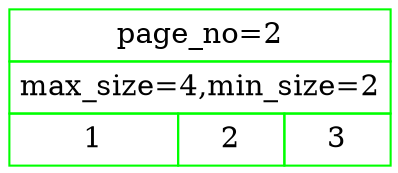 digraph G {
LEAF_2[shape=plain color=green label=<<TABLE BORDER="0" CELLBORDER="1" CELLSPACING="0" CELLPADDING="4">
<TR><TD COLSPAN="3">page_no=2</TD></TR>
<TR><TD COLSPAN="3">max_size=4,min_size=2</TD></TR>
<TR><TD>1</TD>
<TD>2</TD>
<TD>3</TD>
</TR></TABLE>>];
}
